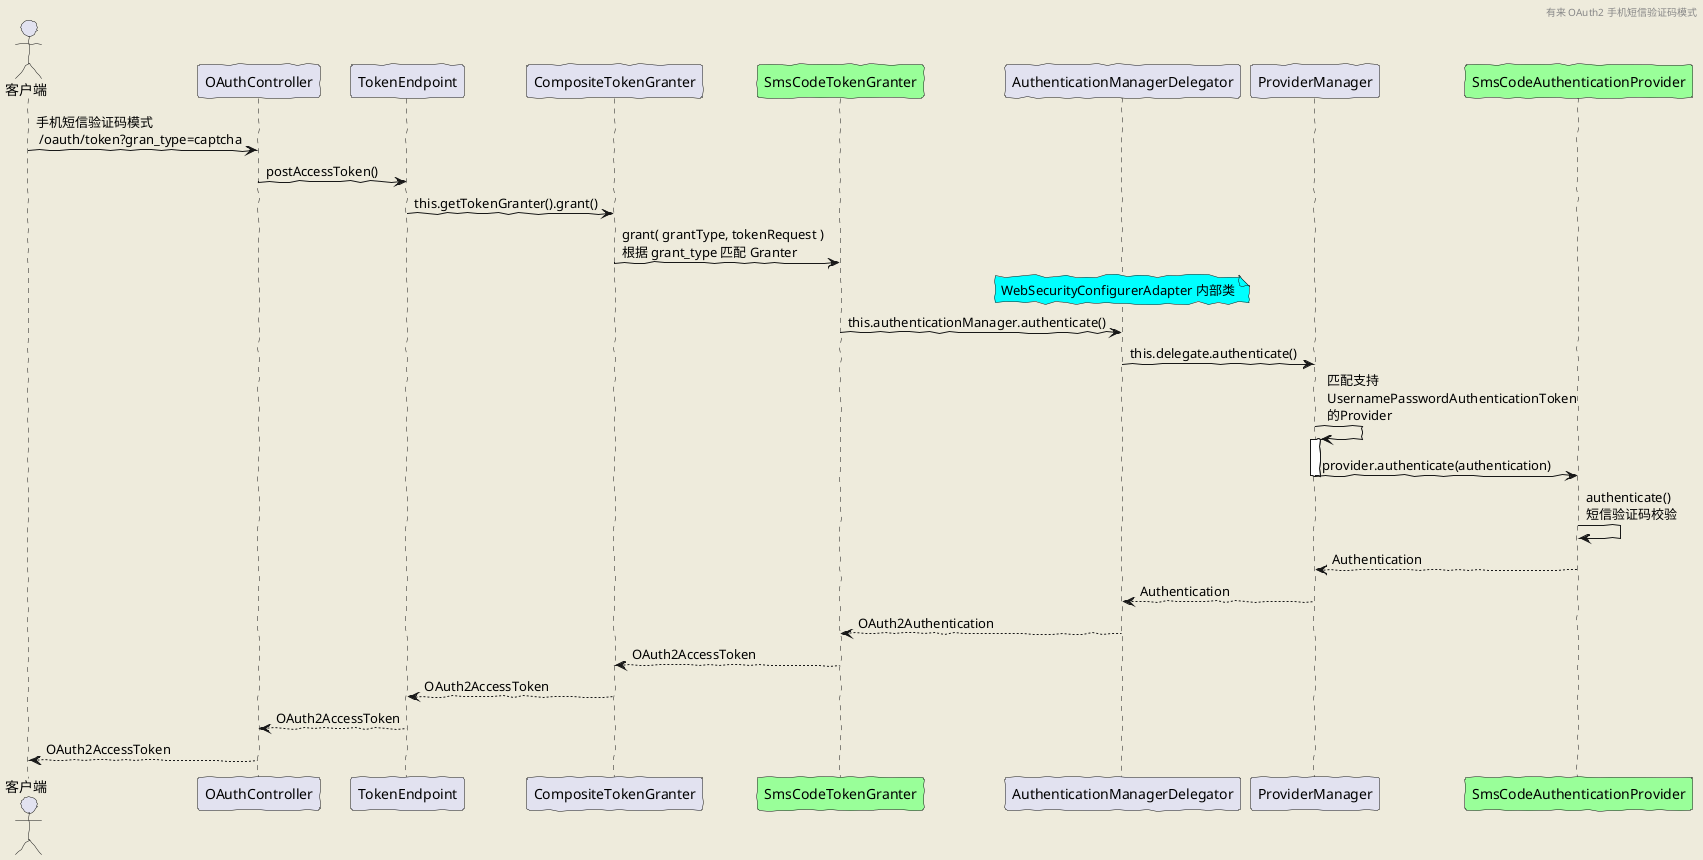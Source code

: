 ` 有来 OAuth2 密码 + 验证码模式
@startuml
'https://plantuml.com/sequence-diagram
skinparam backgroundColor #EEEBDC
skinparam handwritten true

header 有来 OAuth2 手机短信验证码模式

actor 客户端


客户端 -> OAuthController: 手机短信验证码模式 \n /oauth/token?gran_type=captcha
OAuthController -> TokenEndpoint: postAccessToken()
TokenEndpoint -> CompositeTokenGranter: this.getTokenGranter().grant()
participant SmsCodeTokenGranter #99FF99
CompositeTokenGranter->SmsCodeTokenGranter: grant( grantType, tokenRequest )\n根据 grant_type 匹配 Granter
note over of AuthenticationManagerDelegator #aqua
WebSecurityConfigurerAdapter 内部类
end note
SmsCodeTokenGranter-> AuthenticationManagerDelegator:this.authenticationManager.authenticate()
AuthenticationManagerDelegator -> ProviderManager: this.delegate.authenticate()
ProviderManager -> ProviderManager: 匹配支持\nUsernamePasswordAuthenticationToken\n的Provider

activate ProviderManager
participant SmsCodeAuthenticationProvider #99FF99
ProviderManager -> SmsCodeAuthenticationProvider: provider.authenticate(authentication)
deactivate ProviderManager

SmsCodeAuthenticationProvider -> SmsCodeAuthenticationProvider:authenticate()\n短信验证码校验
ProviderManager <-- SmsCodeAuthenticationProvider: Authentication
AuthenticationManagerDelegator <-- ProviderManager: Authentication
SmsCodeTokenGranter <-- AuthenticationManagerDelegator: OAuth2Authentication
CompositeTokenGranter <-- SmsCodeTokenGranter: OAuth2AccessToken
TokenEndpoint <-- CompositeTokenGranter:OAuth2AccessToken
OAuthController <-- TokenEndpoint:OAuth2AccessToken
客户端 <-- OAuthController: OAuth2AccessToken
@enduml